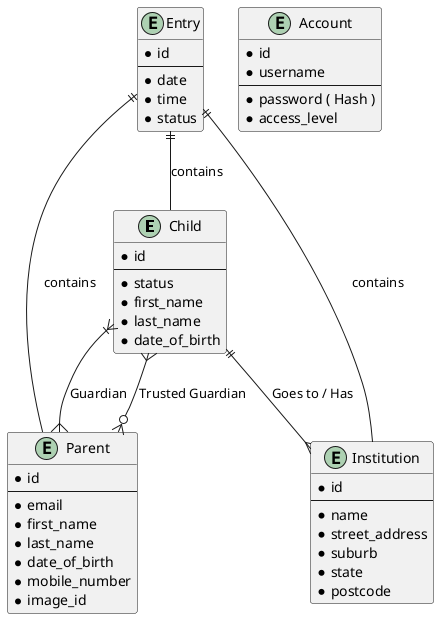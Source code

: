 @startuml

entity Child {
  * id
  --
  * status
  * first_name
  * last_name
  * date_of_birth
}

entity Parent {
  * id
  --
  * email
  * first_name
  * last_name
  * date_of_birth
  * mobile_number
  * image_id
}

entity Institution {
  * id
  --
  * name
  * street_address
  * suburb
  * state 
  * postcode
}

entity Entry {
  * id
  --
  * date
  * time
  * status
}

entity Account {
  * id
  * username
  --
  * password ( Hash )
  * access_level
}

' Child can have 1 or more parents
' Parent can have multiple children
Child }|--{ Parent : Guardian
Parent }o--{ Child : Trusted Guardian
Child ||--{ Institution : Goes to / Has

' Parent can share their children with other people
'Parent }o--o{ Parent : Trusts

' Entry has exactly 1 Parent and 1 Child
Entry ||-- Institution : contains
Entry ||-- Parent : contains
Entry ||-- Child  : contains

@enduml